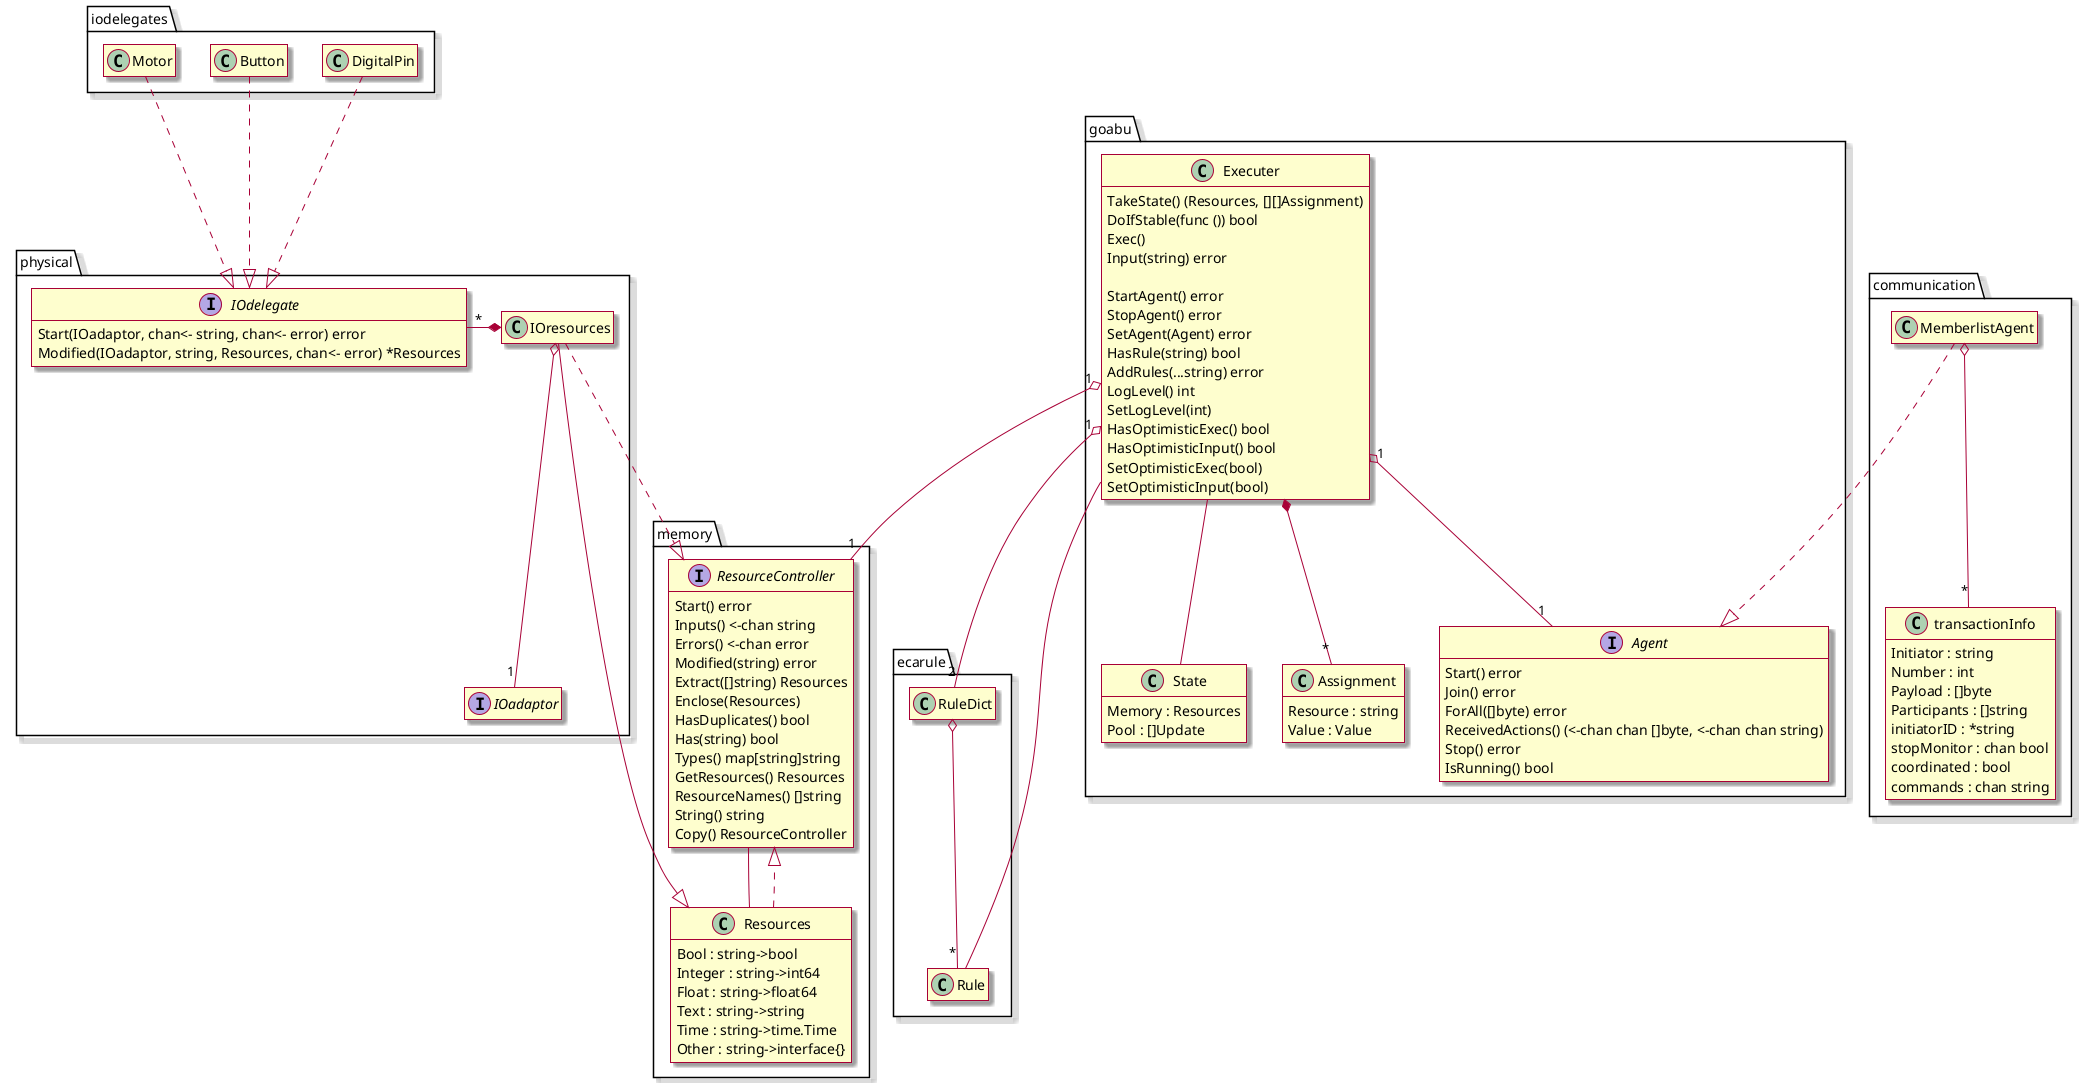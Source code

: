 @startuml
skin rose
hide empty members

package iodelegates {
    class DigitalPin
    class Button
    class Motor
}

package physical {
    class IOresources {
        adaptor : IOadaptor
    }
    hide IOresources attributes
    interface IOadaptor
    interface IOdelegate {
        Start(IOadaptor, chan<- string, chan<- error) error
        Modified(IOadaptor, string, Resources, chan<- error) *Resources
    }
    IOresources o-- "1" IOadaptor
    IOdelegate "*" -* IOresources
}

package ecarule {
    class Rule
    class RuleDict
}

package memory {
    interface ResourceController {
        Start() error
        Inputs() <-chan string
        Errors() <-chan error
        Modified(string) error
        Extract([]string) Resources
        Enclose(Resources)
        HasDuplicates() bool
        Has(string) bool
        Types() map[string]string
        GetResources() Resources
        ResourceNames() []string
        String() string
        Copy() ResourceController
    }
    class Resources {
        Bool : string->bool
        Integer : string->int64
        Float : string->float64
        Text : string->string
        Time : string->time.Time
        Other : string->interface{}
    }
    RuleDict o-- "*" Rule
    Resources ..|> ResourceController
    ResourceController -- Resources
}

package goabu {
    class State {
        Memory : Resources
        Pool : []Update
    }
    class Executer {
        memory : ResourceController
        pool : []Update
        agent : Agent
        localLibrary : string->RuleDict
        globalLibrary : string->RuleDict

        TakeState() (Resources, [][]Assignment)
        DoIfStable(func ()) bool
        Exec()
        Input(string) error

        StartAgent() error
        StopAgent() error
        SetAgent(Agent) error
        HasRule(string) bool
        AddRules(...string) error
        LogLevel() int
        SetLogLevel(int)
        HasOptimisticExec() bool
        HasOptimisticInput() bool
        SetOptimisticExec(bool)
        SetOptimisticInput(bool)
    }
    hide Executer attributes
    interface Agent {
        Start() error
        Join() error
        ForAll([]byte) error
        ReceivedActions() (<-chan chan []byte, <-chan chan string)
        Stop() error
        IsRunning() bool
    }
    class Assignment {
        Resource : string
        Value : Value
    }

    Executer "1" o-- "1" Agent
    Executer *-- "*" Assignment
    Executer -- State
}

package communication {
    class MemberlistAgent
    class transactionInfo {
        Initiator : string
        Number : int
        Payload : []byte
        Participants : []string
        initiatorID : *string
        stopMonitor : chan bool
        coordinated : bool
        commands : chan string
    }
    MemberlistAgent o-- "*" transactionInfo
}

DigitalPin ..|> IOdelegate
Button ..|> IOdelegate
Motor ..|> IOdelegate

IOresources ..|> ResourceController
IOresources --|> Resources

Executer "1" o-- "1" ResourceController
Executer "1" o-- "2" RuleDict
Executer -- Rule

MemberlistAgent ..|> Agent
@enduml
